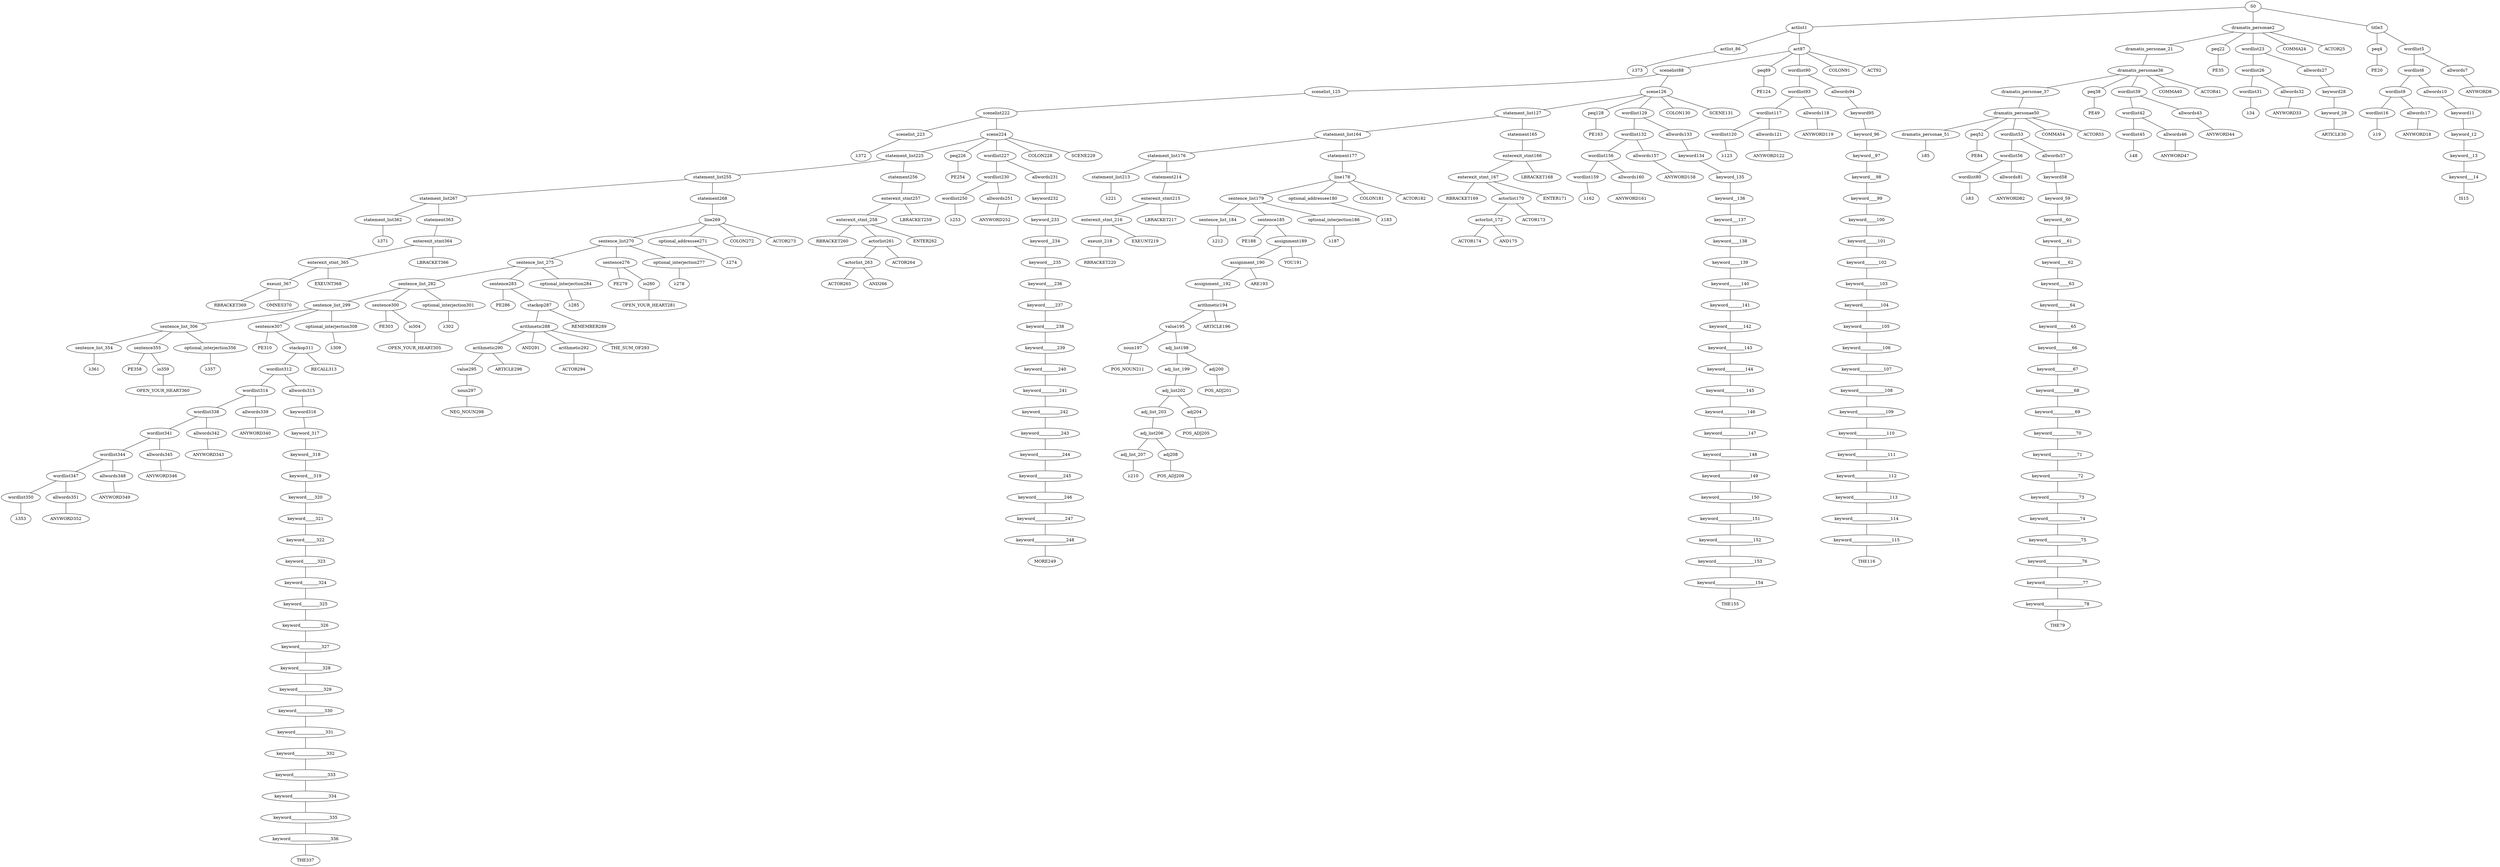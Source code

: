 strict graph {
	S0 -- actlist1
	S0 -- dramatis_personae2
	S0 -- title3

	title3 -- peq4
	title3 -- wordlist5

	wordlist5 -- wordlist6
	wordlist5 -- allwords7

	allwords7 -- ANYWORD8


	wordlist6 -- wordlist9
	wordlist6 -- allwords10

	allwords10 -- keyword11

	keyword11 -- keyword_12

	keyword_12 -- keyword__13

	keyword__13 -- keyword___14

	keyword___14 -- IS15


	wordlist9 -- wordlist16
	wordlist9 -- allwords17

	allwords17 -- ANYWORD18


	wordlist16 -- λ19

	peq4 -- PE20


	dramatis_personae2 -- dramatis_personae_21
	dramatis_personae2 -- peq22
	dramatis_personae2 -- wordlist23
	dramatis_personae2 -- COMMA24
	dramatis_personae2 -- ACTOR25



	wordlist23 -- wordlist26
	wordlist23 -- allwords27

	allwords27 -- keyword28

	keyword28 -- keyword_29

	keyword_29 -- ARTICLE30


	wordlist26 -- wordlist31
	wordlist26 -- allwords32

	allwords32 -- ANYWORD33


	wordlist31 -- λ34

	peq22 -- PE35


	dramatis_personae_21 -- dramatis_personae36

	dramatis_personae36 -- dramatis_personae_37
	dramatis_personae36 -- peq38
	dramatis_personae36 -- wordlist39
	dramatis_personae36 -- COMMA40
	dramatis_personae36 -- ACTOR41



	wordlist39 -- wordlist42
	wordlist39 -- allwords43

	allwords43 -- ANYWORD44


	wordlist42 -- wordlist45
	wordlist42 -- allwords46

	allwords46 -- ANYWORD47


	wordlist45 -- λ48

	peq38 -- PE49


	dramatis_personae_37 -- dramatis_personae50

	dramatis_personae50 -- dramatis_personae_51
	dramatis_personae50 -- peq52
	dramatis_personae50 -- wordlist53
	dramatis_personae50 -- COMMA54
	dramatis_personae50 -- ACTOR55



	wordlist53 -- wordlist56
	wordlist53 -- allwords57

	allwords57 -- keyword58

	keyword58 -- keyword_59

	keyword_59 -- keyword__60

	keyword__60 -- keyword___61

	keyword___61 -- keyword____62

	keyword____62 -- keyword_____63

	keyword_____63 -- keyword______64

	keyword______64 -- keyword_______65

	keyword_______65 -- keyword________66

	keyword________66 -- keyword_________67

	keyword_________67 -- keyword__________68

	keyword__________68 -- keyword___________69

	keyword___________69 -- keyword____________70

	keyword____________70 -- keyword_____________71

	keyword_____________71 -- keyword______________72

	keyword______________72 -- keyword_______________73

	keyword_______________73 -- keyword________________74

	keyword________________74 -- keyword_________________75

	keyword_________________75 -- keyword__________________76

	keyword__________________76 -- keyword___________________77

	keyword___________________77 -- keyword____________________78

	keyword____________________78 -- THE79


	wordlist56 -- wordlist80
	wordlist56 -- allwords81

	allwords81 -- ANYWORD82


	wordlist80 -- λ83

	peq52 -- PE84


	dramatis_personae_51 -- λ85

	actlist1 -- actlist_86
	actlist1 -- act87

	act87 -- scenelist88
	act87 -- peq89
	act87 -- wordlist90
	act87 -- COLON91
	act87 -- ACT92



	wordlist90 -- wordlist93
	wordlist90 -- allwords94

	allwords94 -- keyword95

	keyword95 -- keyword_96

	keyword_96 -- keyword__97

	keyword__97 -- keyword___98

	keyword___98 -- keyword____99

	keyword____99 -- keyword_____100

	keyword_____100 -- keyword______101

	keyword______101 -- keyword_______102

	keyword_______102 -- keyword________103

	keyword________103 -- keyword_________104

	keyword_________104 -- keyword__________105

	keyword__________105 -- keyword___________106

	keyword___________106 -- keyword____________107

	keyword____________107 -- keyword_____________108

	keyword_____________108 -- keyword______________109

	keyword______________109 -- keyword_______________110

	keyword_______________110 -- keyword________________111

	keyword________________111 -- keyword_________________112

	keyword_________________112 -- keyword__________________113

	keyword__________________113 -- keyword___________________114

	keyword___________________114 -- keyword____________________115

	keyword____________________115 -- THE116


	wordlist93 -- wordlist117
	wordlist93 -- allwords118

	allwords118 -- ANYWORD119


	wordlist117 -- wordlist120
	wordlist117 -- allwords121

	allwords121 -- ANYWORD122


	wordlist120 -- λ123

	peq89 -- PE124


	scenelist88 -- scenelist_125
	scenelist88 -- scene126

	scene126 -- statement_list127
	scene126 -- peq128
	scene126 -- wordlist129
	scene126 -- COLON130
	scene126 -- SCENE131



	wordlist129 -- wordlist132
	wordlist129 -- allwords133

	allwords133 -- keyword134

	keyword134 -- keyword_135

	keyword_135 -- keyword__136

	keyword__136 -- keyword___137

	keyword___137 -- keyword____138

	keyword____138 -- keyword_____139

	keyword_____139 -- keyword______140

	keyword______140 -- keyword_______141

	keyword_______141 -- keyword________142

	keyword________142 -- keyword_________143

	keyword_________143 -- keyword__________144

	keyword__________144 -- keyword___________145

	keyword___________145 -- keyword____________146

	keyword____________146 -- keyword_____________147

	keyword_____________147 -- keyword______________148

	keyword______________148 -- keyword_______________149

	keyword_______________149 -- keyword________________150

	keyword________________150 -- keyword_________________151

	keyword_________________151 -- keyword__________________152

	keyword__________________152 -- keyword___________________153

	keyword___________________153 -- keyword____________________154

	keyword____________________154 -- THE155


	wordlist132 -- wordlist156
	wordlist132 -- allwords157

	allwords157 -- ANYWORD158


	wordlist156 -- wordlist159
	wordlist156 -- allwords160

	allwords160 -- ANYWORD161


	wordlist159 -- λ162

	peq128 -- PE163


	statement_list127 -- statement_list164
	statement_list127 -- statement165

	statement165 -- enterexit_stmt166

	enterexit_stmt166 -- enterexit_stmt_167
	enterexit_stmt166 -- LBRACKET168


	enterexit_stmt_167 -- RBRACKET169
	enterexit_stmt_167 -- actorlist170
	enterexit_stmt_167 -- ENTER171


	actorlist170 -- actorlist_172
	actorlist170 -- ACTOR173


	actorlist_172 -- ACTOR174
	actorlist_172 -- AND175




	statement_list164 -- statement_list176
	statement_list164 -- statement177

	statement177 -- line178

	line178 -- sentence_list179
	line178 -- optional_addressee180
	line178 -- COLON181
	line178 -- ACTOR182



	optional_addressee180 -- λ183

	sentence_list179 -- sentence_list_184
	sentence_list179 -- sentence185
	sentence_list179 -- optional_interjection186

	optional_interjection186 -- λ187

	sentence185 -- PE188
	sentence185 -- assignment189

	assignment189 -- assignment_190
	assignment189 -- YOU191


	assignment_190 -- assignment__192
	assignment_190 -- ARE193


	assignment__192 -- arithmetic194

	arithmetic194 -- value195
	arithmetic194 -- ARTICLE196


	value195 -- noun197
	value195 -- adj_list198

	adj_list198 -- adj_list_199
	adj_list198 -- adj200

	adj200 -- POS_ADJ201


	adj_list_199 -- adj_list202

	adj_list202 -- adj_list_203
	adj_list202 -- adj204

	adj204 -- POS_ADJ205


	adj_list_203 -- adj_list206

	adj_list206 -- adj_list_207
	adj_list206 -- adj208

	adj208 -- POS_ADJ209


	adj_list_207 -- λ210

	noun197 -- POS_NOUN211



	sentence_list_184 -- λ212

	statement_list176 -- statement_list213
	statement_list176 -- statement214

	statement214 -- enterexit_stmt215

	enterexit_stmt215 -- enterexit_stmt_216
	enterexit_stmt215 -- LBRACKET217


	enterexit_stmt_216 -- exeunt_218
	enterexit_stmt_216 -- EXEUNT219


	exeunt_218 -- RBRACKET220


	statement_list213 -- λ221

	scenelist_125 -- scenelist222

	scenelist222 -- scenelist_223
	scenelist222 -- scene224

	scene224 -- statement_list225
	scene224 -- peq226
	scene224 -- wordlist227
	scene224 -- COLON228
	scene224 -- SCENE229



	wordlist227 -- wordlist230
	wordlist227 -- allwords231

	allwords231 -- keyword232

	keyword232 -- keyword_233

	keyword_233 -- keyword__234

	keyword__234 -- keyword___235

	keyword___235 -- keyword____236

	keyword____236 -- keyword_____237

	keyword_____237 -- keyword______238

	keyword______238 -- keyword_______239

	keyword_______239 -- keyword________240

	keyword________240 -- keyword_________241

	keyword_________241 -- keyword__________242

	keyword__________242 -- keyword___________243

	keyword___________243 -- keyword____________244

	keyword____________244 -- keyword_____________245

	keyword_____________245 -- keyword______________246

	keyword______________246 -- keyword_______________247

	keyword_______________247 -- keyword________________248

	keyword________________248 -- MORE249


	wordlist230 -- wordlist250
	wordlist230 -- allwords251

	allwords251 -- ANYWORD252


	wordlist250 -- λ253

	peq226 -- PE254


	statement_list225 -- statement_list255
	statement_list225 -- statement256

	statement256 -- enterexit_stmt257

	enterexit_stmt257 -- enterexit_stmt_258
	enterexit_stmt257 -- LBRACKET259


	enterexit_stmt_258 -- RBRACKET260
	enterexit_stmt_258 -- actorlist261
	enterexit_stmt_258 -- ENTER262


	actorlist261 -- actorlist_263
	actorlist261 -- ACTOR264


	actorlist_263 -- ACTOR265
	actorlist_263 -- AND266




	statement_list255 -- statement_list267
	statement_list255 -- statement268

	statement268 -- line269

	line269 -- sentence_list270
	line269 -- optional_addressee271
	line269 -- COLON272
	line269 -- ACTOR273



	optional_addressee271 -- λ274

	sentence_list270 -- sentence_list_275
	sentence_list270 -- sentence276
	sentence_list270 -- optional_interjection277

	optional_interjection277 -- λ278

	sentence276 -- PE279
	sentence276 -- io280

	io280 -- OPEN_YOUR_HEART281



	sentence_list_275 -- sentence_list_282
	sentence_list_275 -- sentence283
	sentence_list_275 -- optional_interjection284

	optional_interjection284 -- λ285

	sentence283 -- PE286
	sentence283 -- stackop287

	stackop287 -- arithmetic288
	stackop287 -- REMEMBER289


	arithmetic288 -- arithmetic290
	arithmetic288 -- AND291
	arithmetic288 -- arithmetic292
	arithmetic288 -- THE_SUM_OF293


	arithmetic292 -- ACTOR294



	arithmetic290 -- value295
	arithmetic290 -- ARTICLE296


	value295 -- noun297

	noun297 -- NEG_NOUN298



	sentence_list_282 -- sentence_list_299
	sentence_list_282 -- sentence300
	sentence_list_282 -- optional_interjection301

	optional_interjection301 -- λ302

	sentence300 -- PE303
	sentence300 -- io304

	io304 -- OPEN_YOUR_HEART305



	sentence_list_299 -- sentence_list_306
	sentence_list_299 -- sentence307
	sentence_list_299 -- optional_interjection308

	optional_interjection308 -- λ309

	sentence307 -- PE310
	sentence307 -- stackop311

	stackop311 -- wordlist312
	stackop311 -- RECALL313


	wordlist312 -- wordlist314
	wordlist312 -- allwords315

	allwords315 -- keyword316

	keyword316 -- keyword_317

	keyword_317 -- keyword__318

	keyword__318 -- keyword___319

	keyword___319 -- keyword____320

	keyword____320 -- keyword_____321

	keyword_____321 -- keyword______322

	keyword______322 -- keyword_______323

	keyword_______323 -- keyword________324

	keyword________324 -- keyword_________325

	keyword_________325 -- keyword__________326

	keyword__________326 -- keyword___________327

	keyword___________327 -- keyword____________328

	keyword____________328 -- keyword_____________329

	keyword_____________329 -- keyword______________330

	keyword______________330 -- keyword_______________331

	keyword_______________331 -- keyword________________332

	keyword________________332 -- keyword_________________333

	keyword_________________333 -- keyword__________________334

	keyword__________________334 -- keyword___________________335

	keyword___________________335 -- keyword____________________336

	keyword____________________336 -- THE337


	wordlist314 -- wordlist338
	wordlist314 -- allwords339

	allwords339 -- ANYWORD340


	wordlist338 -- wordlist341
	wordlist338 -- allwords342

	allwords342 -- ANYWORD343


	wordlist341 -- wordlist344
	wordlist341 -- allwords345

	allwords345 -- ANYWORD346


	wordlist344 -- wordlist347
	wordlist344 -- allwords348

	allwords348 -- ANYWORD349


	wordlist347 -- wordlist350
	wordlist347 -- allwords351

	allwords351 -- ANYWORD352


	wordlist350 -- λ353


	sentence_list_306 -- sentence_list_354
	sentence_list_306 -- sentence355
	sentence_list_306 -- optional_interjection356

	optional_interjection356 -- λ357

	sentence355 -- PE358
	sentence355 -- io359

	io359 -- OPEN_YOUR_HEART360



	sentence_list_354 -- λ361

	statement_list267 -- statement_list362
	statement_list267 -- statement363

	statement363 -- enterexit_stmt364

	enterexit_stmt364 -- enterexit_stmt_365
	enterexit_stmt364 -- LBRACKET366


	enterexit_stmt_365 -- exeunt_367
	enterexit_stmt_365 -- EXEUNT368


	exeunt_367 -- RBRACKET369
	exeunt_367 -- OMNES370



	statement_list362 -- λ371

	scenelist_223 -- λ372

	actlist_86 -- λ373


}